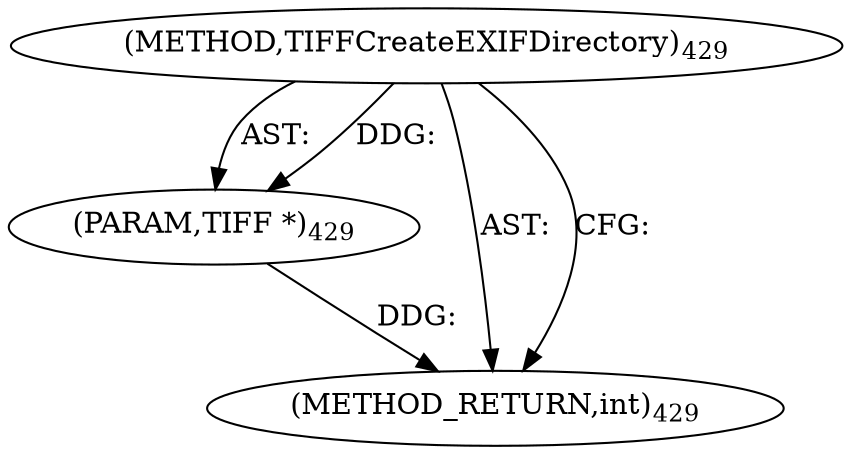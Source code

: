 digraph "TIFFCreateEXIFDirectory" {  
"8786" [label = <(METHOD,TIFFCreateEXIFDirectory)<SUB>429</SUB>> ]
"8787" [label = <(PARAM,TIFF *)<SUB>429</SUB>> ]
"8788" [label = <(METHOD_RETURN,int)<SUB>429</SUB>> ]
  "8786" -> "8787"  [ label = "AST: "] 
  "8786" -> "8788"  [ label = "AST: "] 
  "8786" -> "8788"  [ label = "CFG: "] 
  "8787" -> "8788"  [ label = "DDG: "] 
  "8786" -> "8787"  [ label = "DDG: "] 
}

